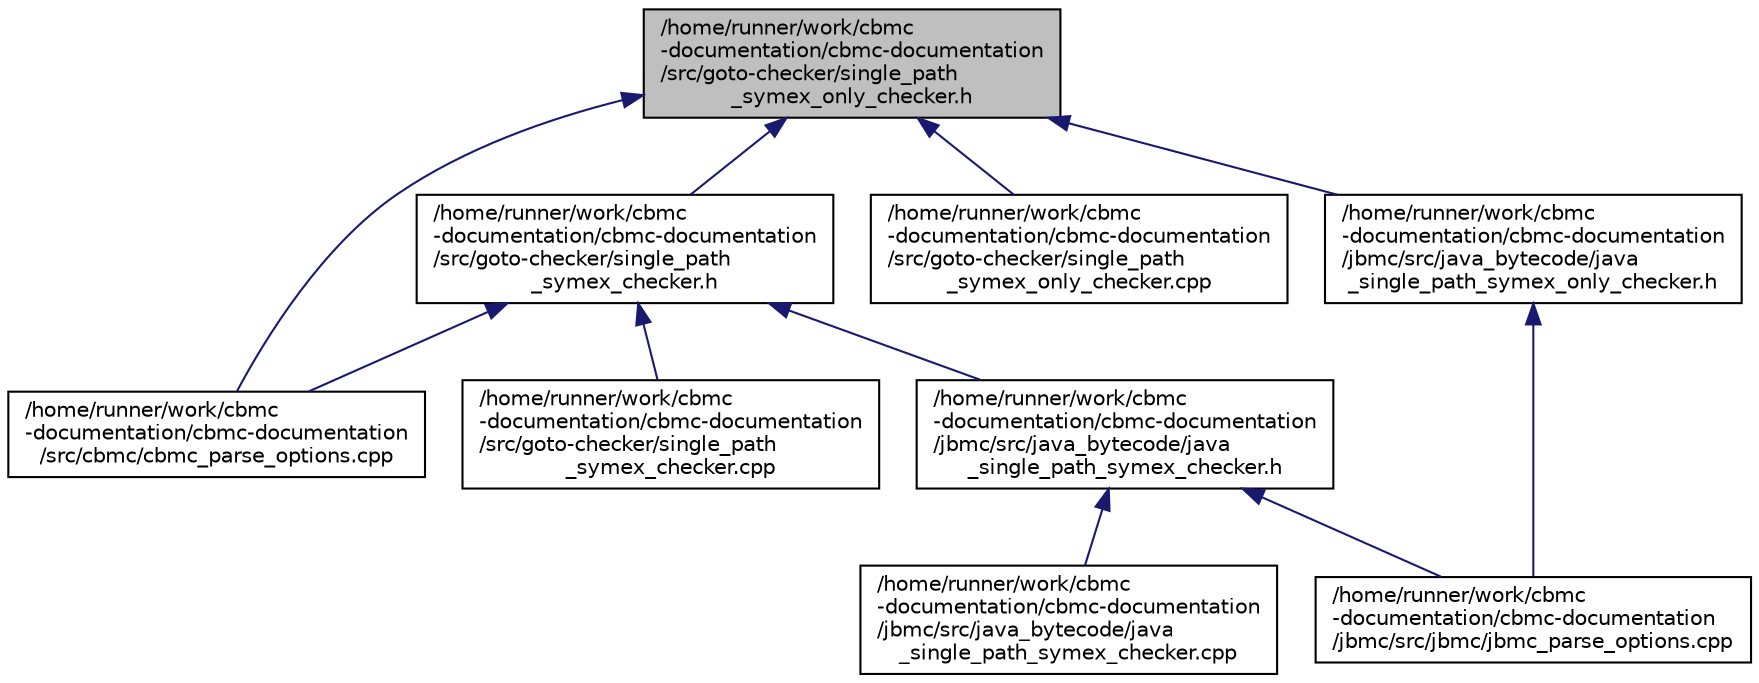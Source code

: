 digraph "/home/runner/work/cbmc-documentation/cbmc-documentation/src/goto-checker/single_path_symex_only_checker.h"
{
 // LATEX_PDF_SIZE
  bgcolor="transparent";
  edge [fontname="Helvetica",fontsize="10",labelfontname="Helvetica",labelfontsize="10"];
  node [fontname="Helvetica",fontsize="10",shape=record];
  Node1 [label="/home/runner/work/cbmc\l-documentation/cbmc-documentation\l/src/goto-checker/single_path\l_symex_only_checker.h",height=0.2,width=0.4,color="black", fillcolor="grey75", style="filled", fontcolor="black",tooltip=" "];
  Node1 -> Node2 [dir="back",color="midnightblue",fontsize="10",style="solid",fontname="Helvetica"];
  Node2 [label="/home/runner/work/cbmc\l-documentation/cbmc-documentation\l/src/cbmc/cbmc_parse_options.cpp",height=0.2,width=0.4,color="black",URL="$cbmc__parse__options_8cpp.html",tooltip=" "];
  Node1 -> Node3 [dir="back",color="midnightblue",fontsize="10",style="solid",fontname="Helvetica"];
  Node3 [label="/home/runner/work/cbmc\l-documentation/cbmc-documentation\l/src/goto-checker/single_path\l_symex_checker.h",height=0.2,width=0.4,color="black",URL="$single__path__symex__checker_8h.html",tooltip=" "];
  Node3 -> Node2 [dir="back",color="midnightblue",fontsize="10",style="solid",fontname="Helvetica"];
  Node3 -> Node4 [dir="back",color="midnightblue",fontsize="10",style="solid",fontname="Helvetica"];
  Node4 [label="/home/runner/work/cbmc\l-documentation/cbmc-documentation\l/src/goto-checker/single_path\l_symex_checker.cpp",height=0.2,width=0.4,color="black",URL="$single__path__symex__checker_8cpp.html",tooltip=" "];
  Node3 -> Node5 [dir="back",color="midnightblue",fontsize="10",style="solid",fontname="Helvetica"];
  Node5 [label="/home/runner/work/cbmc\l-documentation/cbmc-documentation\l/jbmc/src/java_bytecode/java\l_single_path_symex_checker.h",height=0.2,width=0.4,color="black",URL="$java__single__path__symex__checker_8h.html",tooltip=" "];
  Node5 -> Node6 [dir="back",color="midnightblue",fontsize="10",style="solid",fontname="Helvetica"];
  Node6 [label="/home/runner/work/cbmc\l-documentation/cbmc-documentation\l/jbmc/src/java_bytecode/java\l_single_path_symex_checker.cpp",height=0.2,width=0.4,color="black",URL="$java__single__path__symex__checker_8cpp.html",tooltip=" "];
  Node5 -> Node7 [dir="back",color="midnightblue",fontsize="10",style="solid",fontname="Helvetica"];
  Node7 [label="/home/runner/work/cbmc\l-documentation/cbmc-documentation\l/jbmc/src/jbmc/jbmc_parse_options.cpp",height=0.2,width=0.4,color="black",URL="$jbmc__parse__options_8cpp.html",tooltip=" "];
  Node1 -> Node8 [dir="back",color="midnightblue",fontsize="10",style="solid",fontname="Helvetica"];
  Node8 [label="/home/runner/work/cbmc\l-documentation/cbmc-documentation\l/src/goto-checker/single_path\l_symex_only_checker.cpp",height=0.2,width=0.4,color="black",URL="$single__path__symex__only__checker_8cpp.html",tooltip=" "];
  Node1 -> Node9 [dir="back",color="midnightblue",fontsize="10",style="solid",fontname="Helvetica"];
  Node9 [label="/home/runner/work/cbmc\l-documentation/cbmc-documentation\l/jbmc/src/java_bytecode/java\l_single_path_symex_only_checker.h",height=0.2,width=0.4,color="black",URL="$java__single__path__symex__only__checker_8h.html",tooltip=" "];
  Node9 -> Node7 [dir="back",color="midnightblue",fontsize="10",style="solid",fontname="Helvetica"];
}

